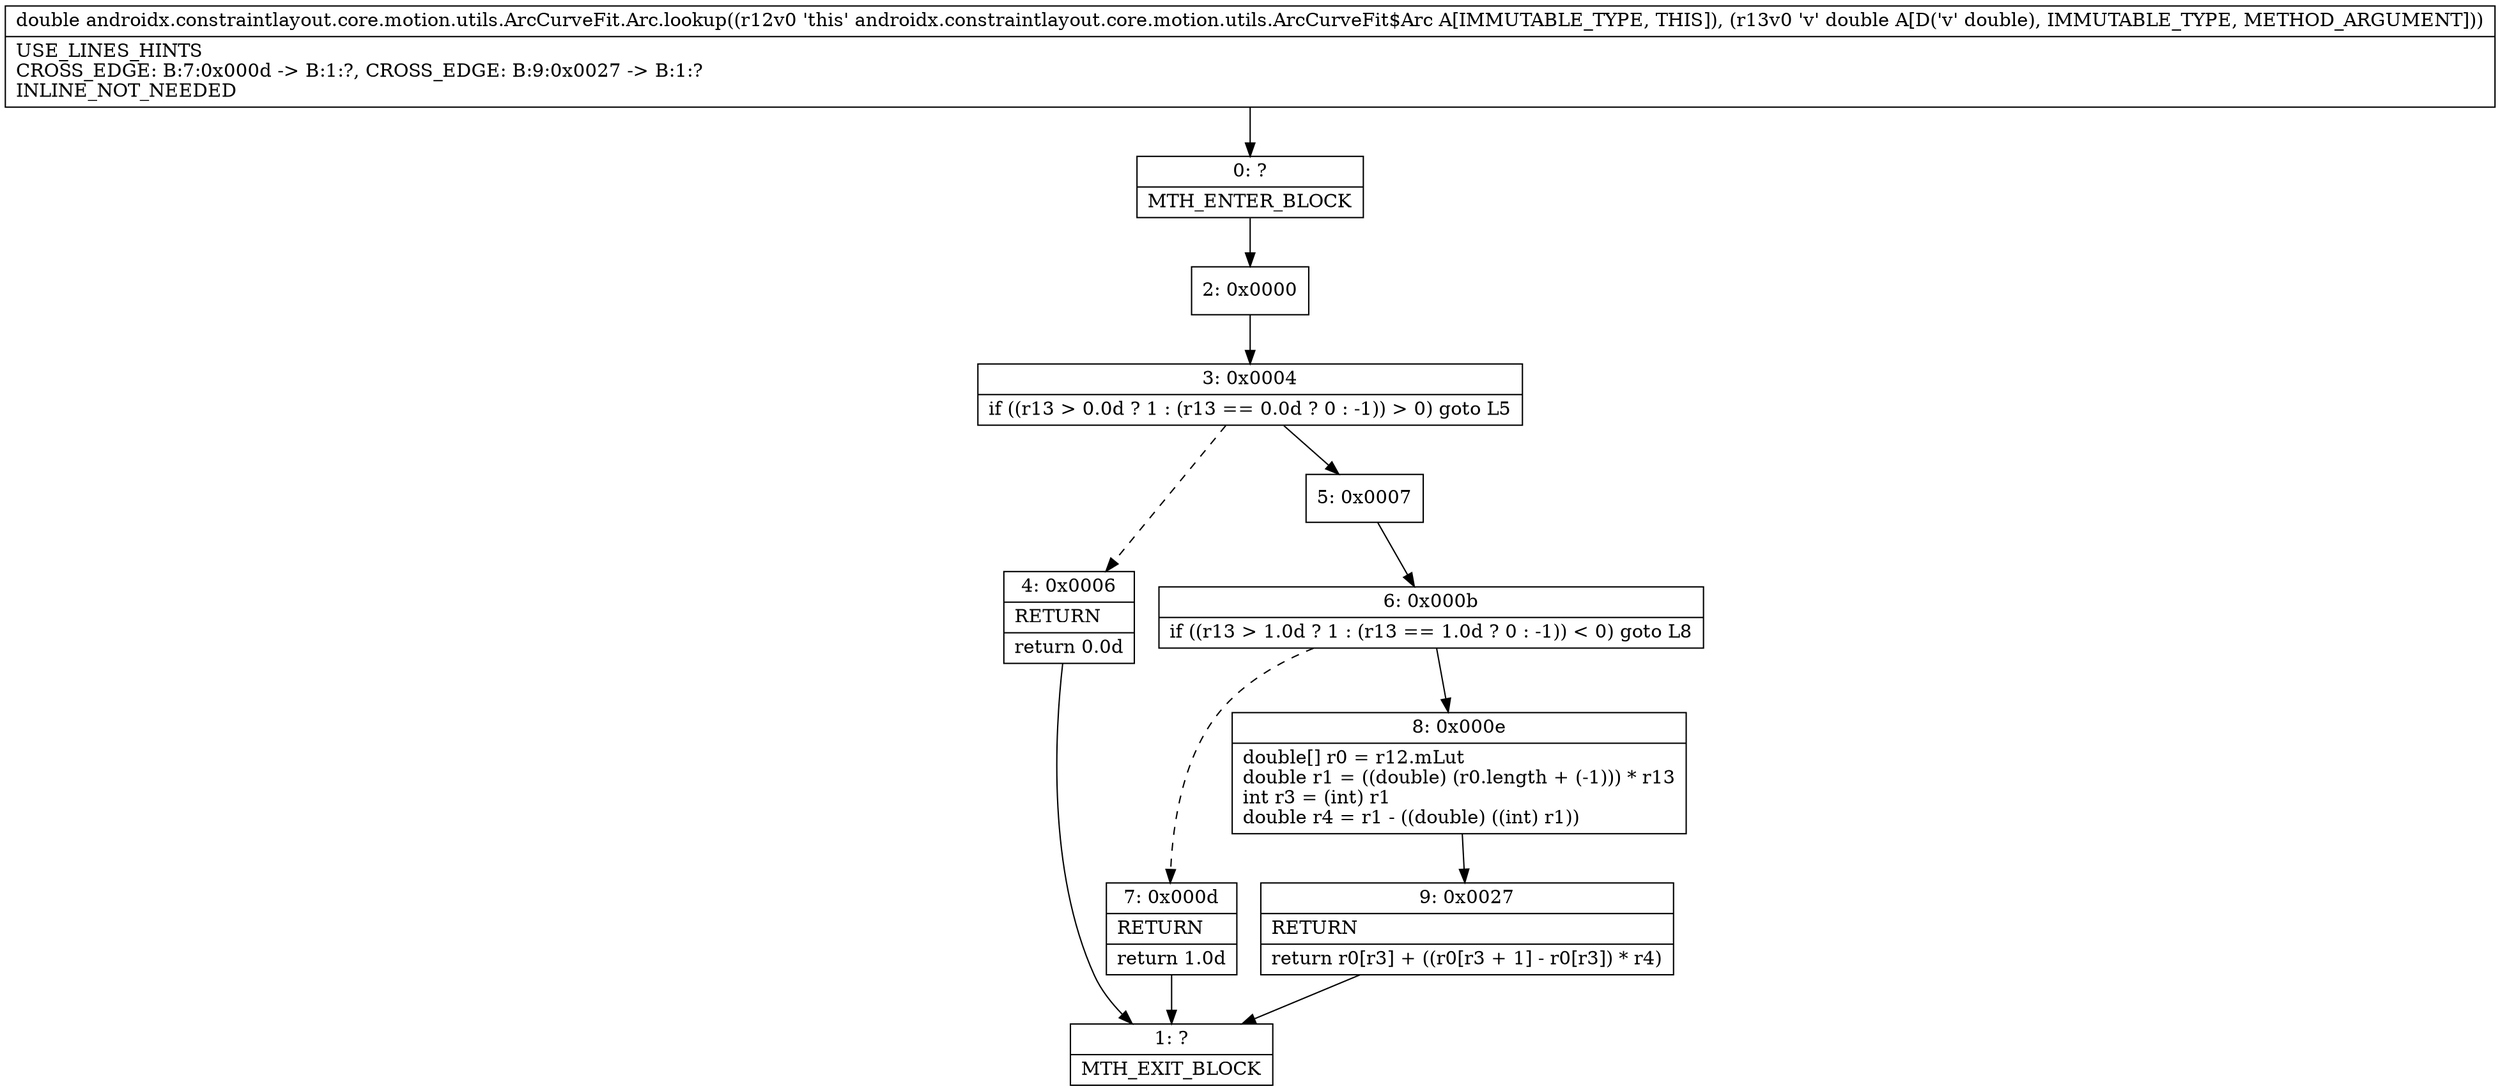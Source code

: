 digraph "CFG forandroidx.constraintlayout.core.motion.utils.ArcCurveFit.Arc.lookup(D)D" {
Node_0 [shape=record,label="{0\:\ ?|MTH_ENTER_BLOCK\l}"];
Node_2 [shape=record,label="{2\:\ 0x0000}"];
Node_3 [shape=record,label="{3\:\ 0x0004|if ((r13 \> 0.0d ? 1 : (r13 == 0.0d ? 0 : \-1)) \> 0) goto L5\l}"];
Node_4 [shape=record,label="{4\:\ 0x0006|RETURN\l|return 0.0d\l}"];
Node_1 [shape=record,label="{1\:\ ?|MTH_EXIT_BLOCK\l}"];
Node_5 [shape=record,label="{5\:\ 0x0007}"];
Node_6 [shape=record,label="{6\:\ 0x000b|if ((r13 \> 1.0d ? 1 : (r13 == 1.0d ? 0 : \-1)) \< 0) goto L8\l}"];
Node_7 [shape=record,label="{7\:\ 0x000d|RETURN\l|return 1.0d\l}"];
Node_8 [shape=record,label="{8\:\ 0x000e|double[] r0 = r12.mLut\ldouble r1 = ((double) (r0.length + (\-1))) * r13\lint r3 = (int) r1\ldouble r4 = r1 \- ((double) ((int) r1))\l}"];
Node_9 [shape=record,label="{9\:\ 0x0027|RETURN\l|return r0[r3] + ((r0[r3 + 1] \- r0[r3]) * r4)\l}"];
MethodNode[shape=record,label="{double androidx.constraintlayout.core.motion.utils.ArcCurveFit.Arc.lookup((r12v0 'this' androidx.constraintlayout.core.motion.utils.ArcCurveFit$Arc A[IMMUTABLE_TYPE, THIS]), (r13v0 'v' double A[D('v' double), IMMUTABLE_TYPE, METHOD_ARGUMENT]))  | USE_LINES_HINTS\lCROSS_EDGE: B:7:0x000d \-\> B:1:?, CROSS_EDGE: B:9:0x0027 \-\> B:1:?\lINLINE_NOT_NEEDED\l}"];
MethodNode -> Node_0;Node_0 -> Node_2;
Node_2 -> Node_3;
Node_3 -> Node_4[style=dashed];
Node_3 -> Node_5;
Node_4 -> Node_1;
Node_5 -> Node_6;
Node_6 -> Node_7[style=dashed];
Node_6 -> Node_8;
Node_7 -> Node_1;
Node_8 -> Node_9;
Node_9 -> Node_1;
}

